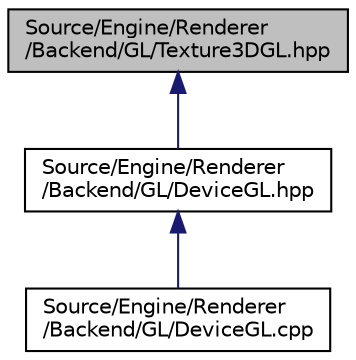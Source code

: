 digraph "Source/Engine/Renderer/Backend/GL/Texture3DGL.hpp"
{
  edge [fontname="Helvetica",fontsize="10",labelfontname="Helvetica",labelfontsize="10"];
  node [fontname="Helvetica",fontsize="10",shape=record];
  Node1 [label="Source/Engine/Renderer\l/Backend/GL/Texture3DGL.hpp",height=0.2,width=0.4,color="black", fillcolor="grey75", style="filled", fontcolor="black"];
  Node1 -> Node2 [dir="back",color="midnightblue",fontsize="10",style="solid",fontname="Helvetica"];
  Node2 [label="Source/Engine/Renderer\l/Backend/GL/DeviceGL.hpp",height=0.2,width=0.4,color="black", fillcolor="white", style="filled",URL="$DeviceGL_8hpp.html"];
  Node2 -> Node3 [dir="back",color="midnightblue",fontsize="10",style="solid",fontname="Helvetica"];
  Node3 [label="Source/Engine/Renderer\l/Backend/GL/DeviceGL.cpp",height=0.2,width=0.4,color="black", fillcolor="white", style="filled",URL="$DeviceGL_8cpp.html"];
}
